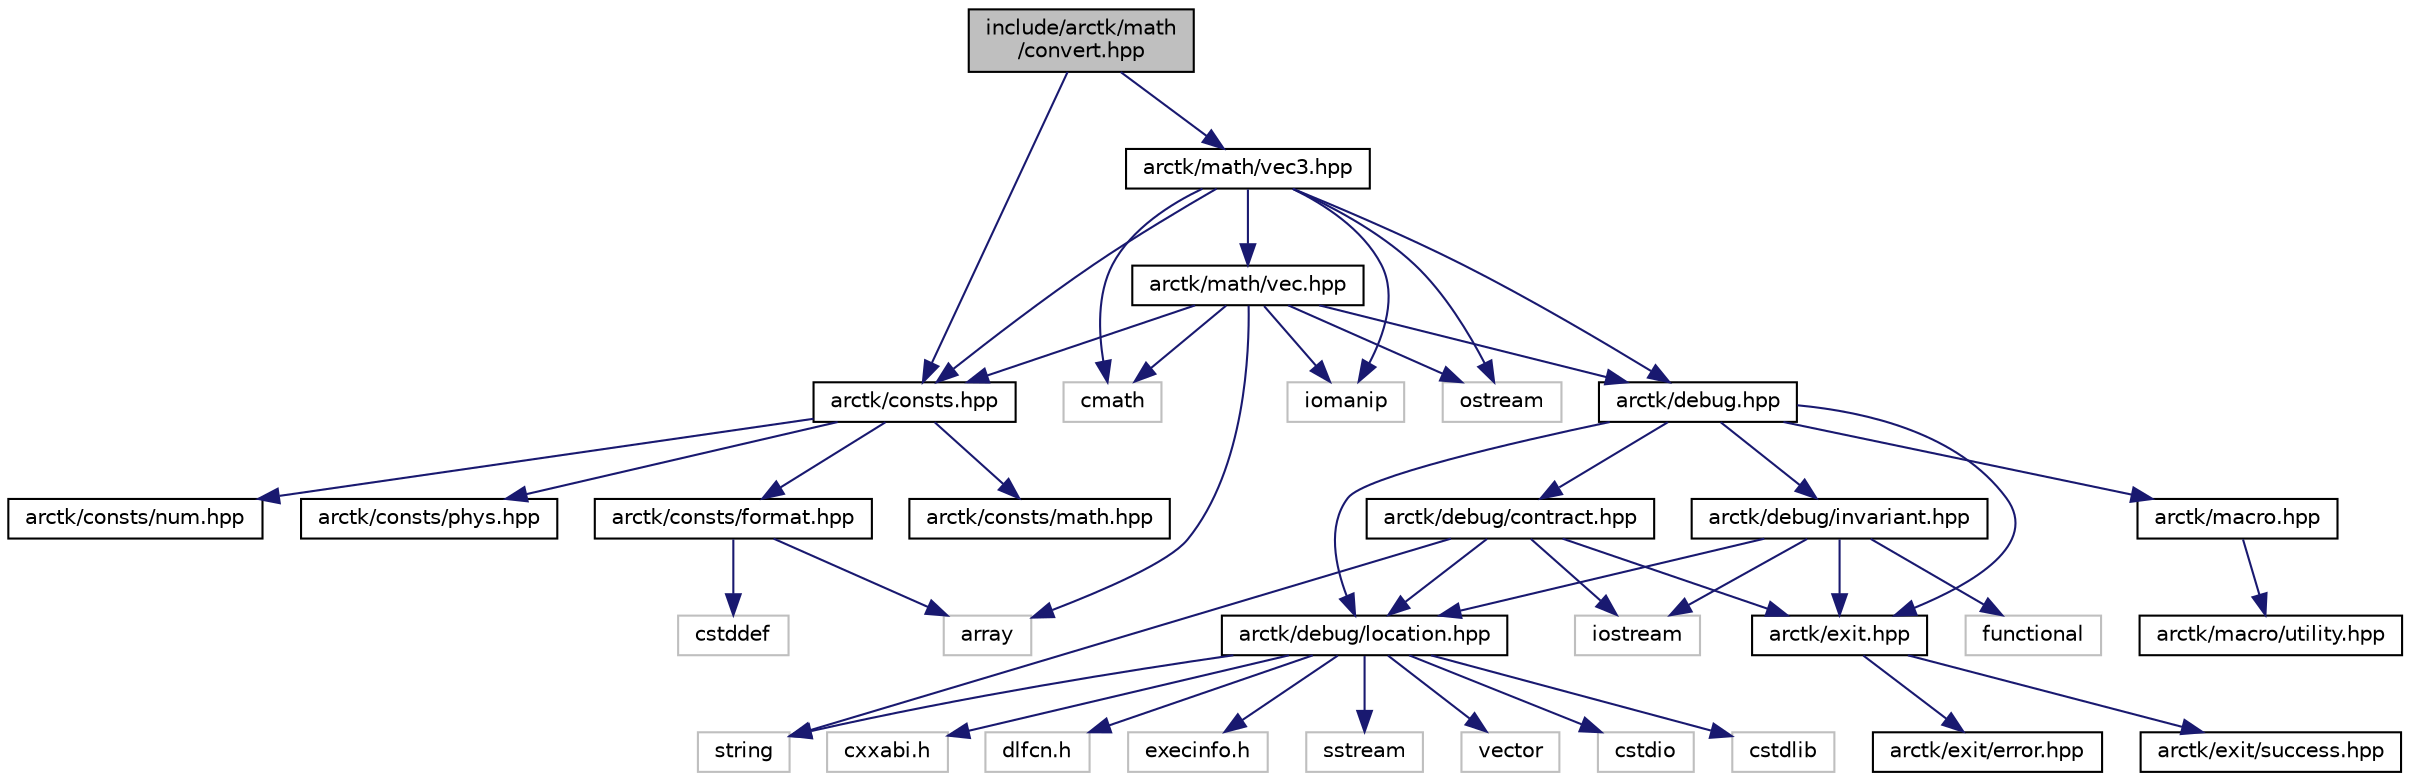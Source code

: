 digraph "include/arctk/math/convert.hpp"
{
  bgcolor="transparent";
  edge [fontname="Helvetica",fontsize="10",labelfontname="Helvetica",labelfontsize="10"];
  node [fontname="Helvetica",fontsize="10",shape=record];
  Node0 [label="include/arctk/math\l/convert.hpp",height=0.2,width=0.4,color="black", fillcolor="grey75", style="filled", fontcolor="black"];
  Node0 -> Node1 [color="midnightblue",fontsize="10",style="solid",fontname="Helvetica"];
  Node1 [label="arctk/consts.hpp",height=0.2,width=0.4,color="black",URL="$consts_8hpp.html"];
  Node1 -> Node2 [color="midnightblue",fontsize="10",style="solid",fontname="Helvetica"];
  Node2 [label="arctk/consts/format.hpp",height=0.2,width=0.4,color="black",URL="$consts_2format_8hpp.html"];
  Node2 -> Node3 [color="midnightblue",fontsize="10",style="solid",fontname="Helvetica"];
  Node3 [label="array",height=0.2,width=0.4,color="grey75"];
  Node2 -> Node4 [color="midnightblue",fontsize="10",style="solid",fontname="Helvetica"];
  Node4 [label="cstddef",height=0.2,width=0.4,color="grey75"];
  Node1 -> Node5 [color="midnightblue",fontsize="10",style="solid",fontname="Helvetica"];
  Node5 [label="arctk/consts/math.hpp",height=0.2,width=0.4,color="black",URL="$consts_2math_8hpp.html"];
  Node1 -> Node6 [color="midnightblue",fontsize="10",style="solid",fontname="Helvetica"];
  Node6 [label="arctk/consts/num.hpp",height=0.2,width=0.4,color="black",URL="$num_8hpp.html"];
  Node1 -> Node7 [color="midnightblue",fontsize="10",style="solid",fontname="Helvetica"];
  Node7 [label="arctk/consts/phys.hpp",height=0.2,width=0.4,color="black",URL="$consts_2phys_8hpp.html"];
  Node0 -> Node8 [color="midnightblue",fontsize="10",style="solid",fontname="Helvetica"];
  Node8 [label="arctk/math/vec3.hpp",height=0.2,width=0.4,color="black",URL="$vec3_8hpp.html"];
  Node8 -> Node9 [color="midnightblue",fontsize="10",style="solid",fontname="Helvetica"];
  Node9 [label="cmath",height=0.2,width=0.4,color="grey75"];
  Node8 -> Node10 [color="midnightblue",fontsize="10",style="solid",fontname="Helvetica"];
  Node10 [label="iomanip",height=0.2,width=0.4,color="grey75"];
  Node8 -> Node11 [color="midnightblue",fontsize="10",style="solid",fontname="Helvetica"];
  Node11 [label="ostream",height=0.2,width=0.4,color="grey75"];
  Node8 -> Node1 [color="midnightblue",fontsize="10",style="solid",fontname="Helvetica"];
  Node8 -> Node12 [color="midnightblue",fontsize="10",style="solid",fontname="Helvetica"];
  Node12 [label="arctk/debug.hpp",height=0.2,width=0.4,color="black",URL="$debug_8hpp.html"];
  Node12 -> Node13 [color="midnightblue",fontsize="10",style="solid",fontname="Helvetica"];
  Node13 [label="arctk/debug/contract.hpp",height=0.2,width=0.4,color="black",URL="$contract_8hpp.html"];
  Node13 -> Node14 [color="midnightblue",fontsize="10",style="solid",fontname="Helvetica"];
  Node14 [label="iostream",height=0.2,width=0.4,color="grey75"];
  Node13 -> Node15 [color="midnightblue",fontsize="10",style="solid",fontname="Helvetica"];
  Node15 [label="string",height=0.2,width=0.4,color="grey75"];
  Node13 -> Node16 [color="midnightblue",fontsize="10",style="solid",fontname="Helvetica"];
  Node16 [label="arctk/debug/location.hpp",height=0.2,width=0.4,color="black",URL="$location_8hpp.html"];
  Node16 -> Node17 [color="midnightblue",fontsize="10",style="solid",fontname="Helvetica"];
  Node17 [label="cstdio",height=0.2,width=0.4,color="grey75"];
  Node16 -> Node18 [color="midnightblue",fontsize="10",style="solid",fontname="Helvetica"];
  Node18 [label="cstdlib",height=0.2,width=0.4,color="grey75"];
  Node16 -> Node19 [color="midnightblue",fontsize="10",style="solid",fontname="Helvetica"];
  Node19 [label="cxxabi.h",height=0.2,width=0.4,color="grey75"];
  Node16 -> Node20 [color="midnightblue",fontsize="10",style="solid",fontname="Helvetica"];
  Node20 [label="dlfcn.h",height=0.2,width=0.4,color="grey75"];
  Node16 -> Node21 [color="midnightblue",fontsize="10",style="solid",fontname="Helvetica"];
  Node21 [label="execinfo.h",height=0.2,width=0.4,color="grey75"];
  Node16 -> Node22 [color="midnightblue",fontsize="10",style="solid",fontname="Helvetica"];
  Node22 [label="sstream",height=0.2,width=0.4,color="grey75"];
  Node16 -> Node15 [color="midnightblue",fontsize="10",style="solid",fontname="Helvetica"];
  Node16 -> Node23 [color="midnightblue",fontsize="10",style="solid",fontname="Helvetica"];
  Node23 [label="vector",height=0.2,width=0.4,color="grey75"];
  Node13 -> Node24 [color="midnightblue",fontsize="10",style="solid",fontname="Helvetica"];
  Node24 [label="arctk/exit.hpp",height=0.2,width=0.4,color="black",URL="$exit_8hpp.html"];
  Node24 -> Node25 [color="midnightblue",fontsize="10",style="solid",fontname="Helvetica"];
  Node25 [label="arctk/exit/error.hpp",height=0.2,width=0.4,color="black",URL="$error_8hpp.html"];
  Node24 -> Node26 [color="midnightblue",fontsize="10",style="solid",fontname="Helvetica"];
  Node26 [label="arctk/exit/success.hpp",height=0.2,width=0.4,color="black",URL="$success_8hpp.html"];
  Node12 -> Node27 [color="midnightblue",fontsize="10",style="solid",fontname="Helvetica"];
  Node27 [label="arctk/debug/invariant.hpp",height=0.2,width=0.4,color="black",URL="$invariant_8hpp.html"];
  Node27 -> Node28 [color="midnightblue",fontsize="10",style="solid",fontname="Helvetica"];
  Node28 [label="functional",height=0.2,width=0.4,color="grey75"];
  Node27 -> Node14 [color="midnightblue",fontsize="10",style="solid",fontname="Helvetica"];
  Node27 -> Node16 [color="midnightblue",fontsize="10",style="solid",fontname="Helvetica"];
  Node27 -> Node24 [color="midnightblue",fontsize="10",style="solid",fontname="Helvetica"];
  Node12 -> Node16 [color="midnightblue",fontsize="10",style="solid",fontname="Helvetica"];
  Node12 -> Node24 [color="midnightblue",fontsize="10",style="solid",fontname="Helvetica"];
  Node12 -> Node29 [color="midnightblue",fontsize="10",style="solid",fontname="Helvetica"];
  Node29 [label="arctk/macro.hpp",height=0.2,width=0.4,color="black",URL="$macro_8hpp.html"];
  Node29 -> Node30 [color="midnightblue",fontsize="10",style="solid",fontname="Helvetica"];
  Node30 [label="arctk/macro/utility.hpp",height=0.2,width=0.4,color="black",URL="$utility_8hpp.html"];
  Node8 -> Node31 [color="midnightblue",fontsize="10",style="solid",fontname="Helvetica"];
  Node31 [label="arctk/math/vec.hpp",height=0.2,width=0.4,color="black",URL="$vec_8hpp.html"];
  Node31 -> Node3 [color="midnightblue",fontsize="10",style="solid",fontname="Helvetica"];
  Node31 -> Node9 [color="midnightblue",fontsize="10",style="solid",fontname="Helvetica"];
  Node31 -> Node10 [color="midnightblue",fontsize="10",style="solid",fontname="Helvetica"];
  Node31 -> Node11 [color="midnightblue",fontsize="10",style="solid",fontname="Helvetica"];
  Node31 -> Node1 [color="midnightblue",fontsize="10",style="solid",fontname="Helvetica"];
  Node31 -> Node12 [color="midnightblue",fontsize="10",style="solid",fontname="Helvetica"];
}
